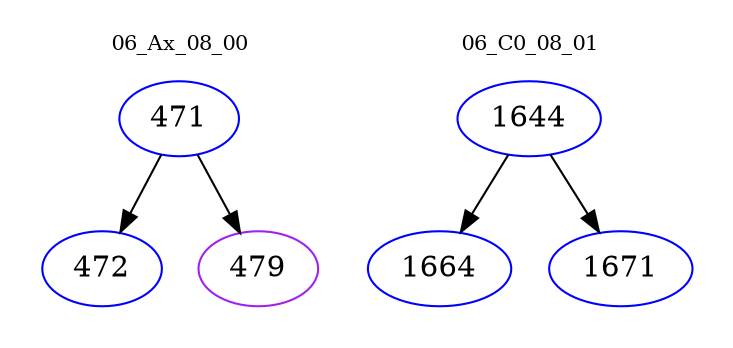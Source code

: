 digraph{
subgraph cluster_0 {
color = white
label = "06_Ax_08_00";
fontsize=10;
T0_471 [label="471", color="blue"]
T0_471 -> T0_472 [color="black"]
T0_472 [label="472", color="blue"]
T0_471 -> T0_479 [color="black"]
T0_479 [label="479", color="purple"]
}
subgraph cluster_1 {
color = white
label = "06_C0_08_01";
fontsize=10;
T1_1644 [label="1644", color="blue"]
T1_1644 -> T1_1664 [color="black"]
T1_1664 [label="1664", color="blue"]
T1_1644 -> T1_1671 [color="black"]
T1_1671 [label="1671", color="blue"]
}
}

